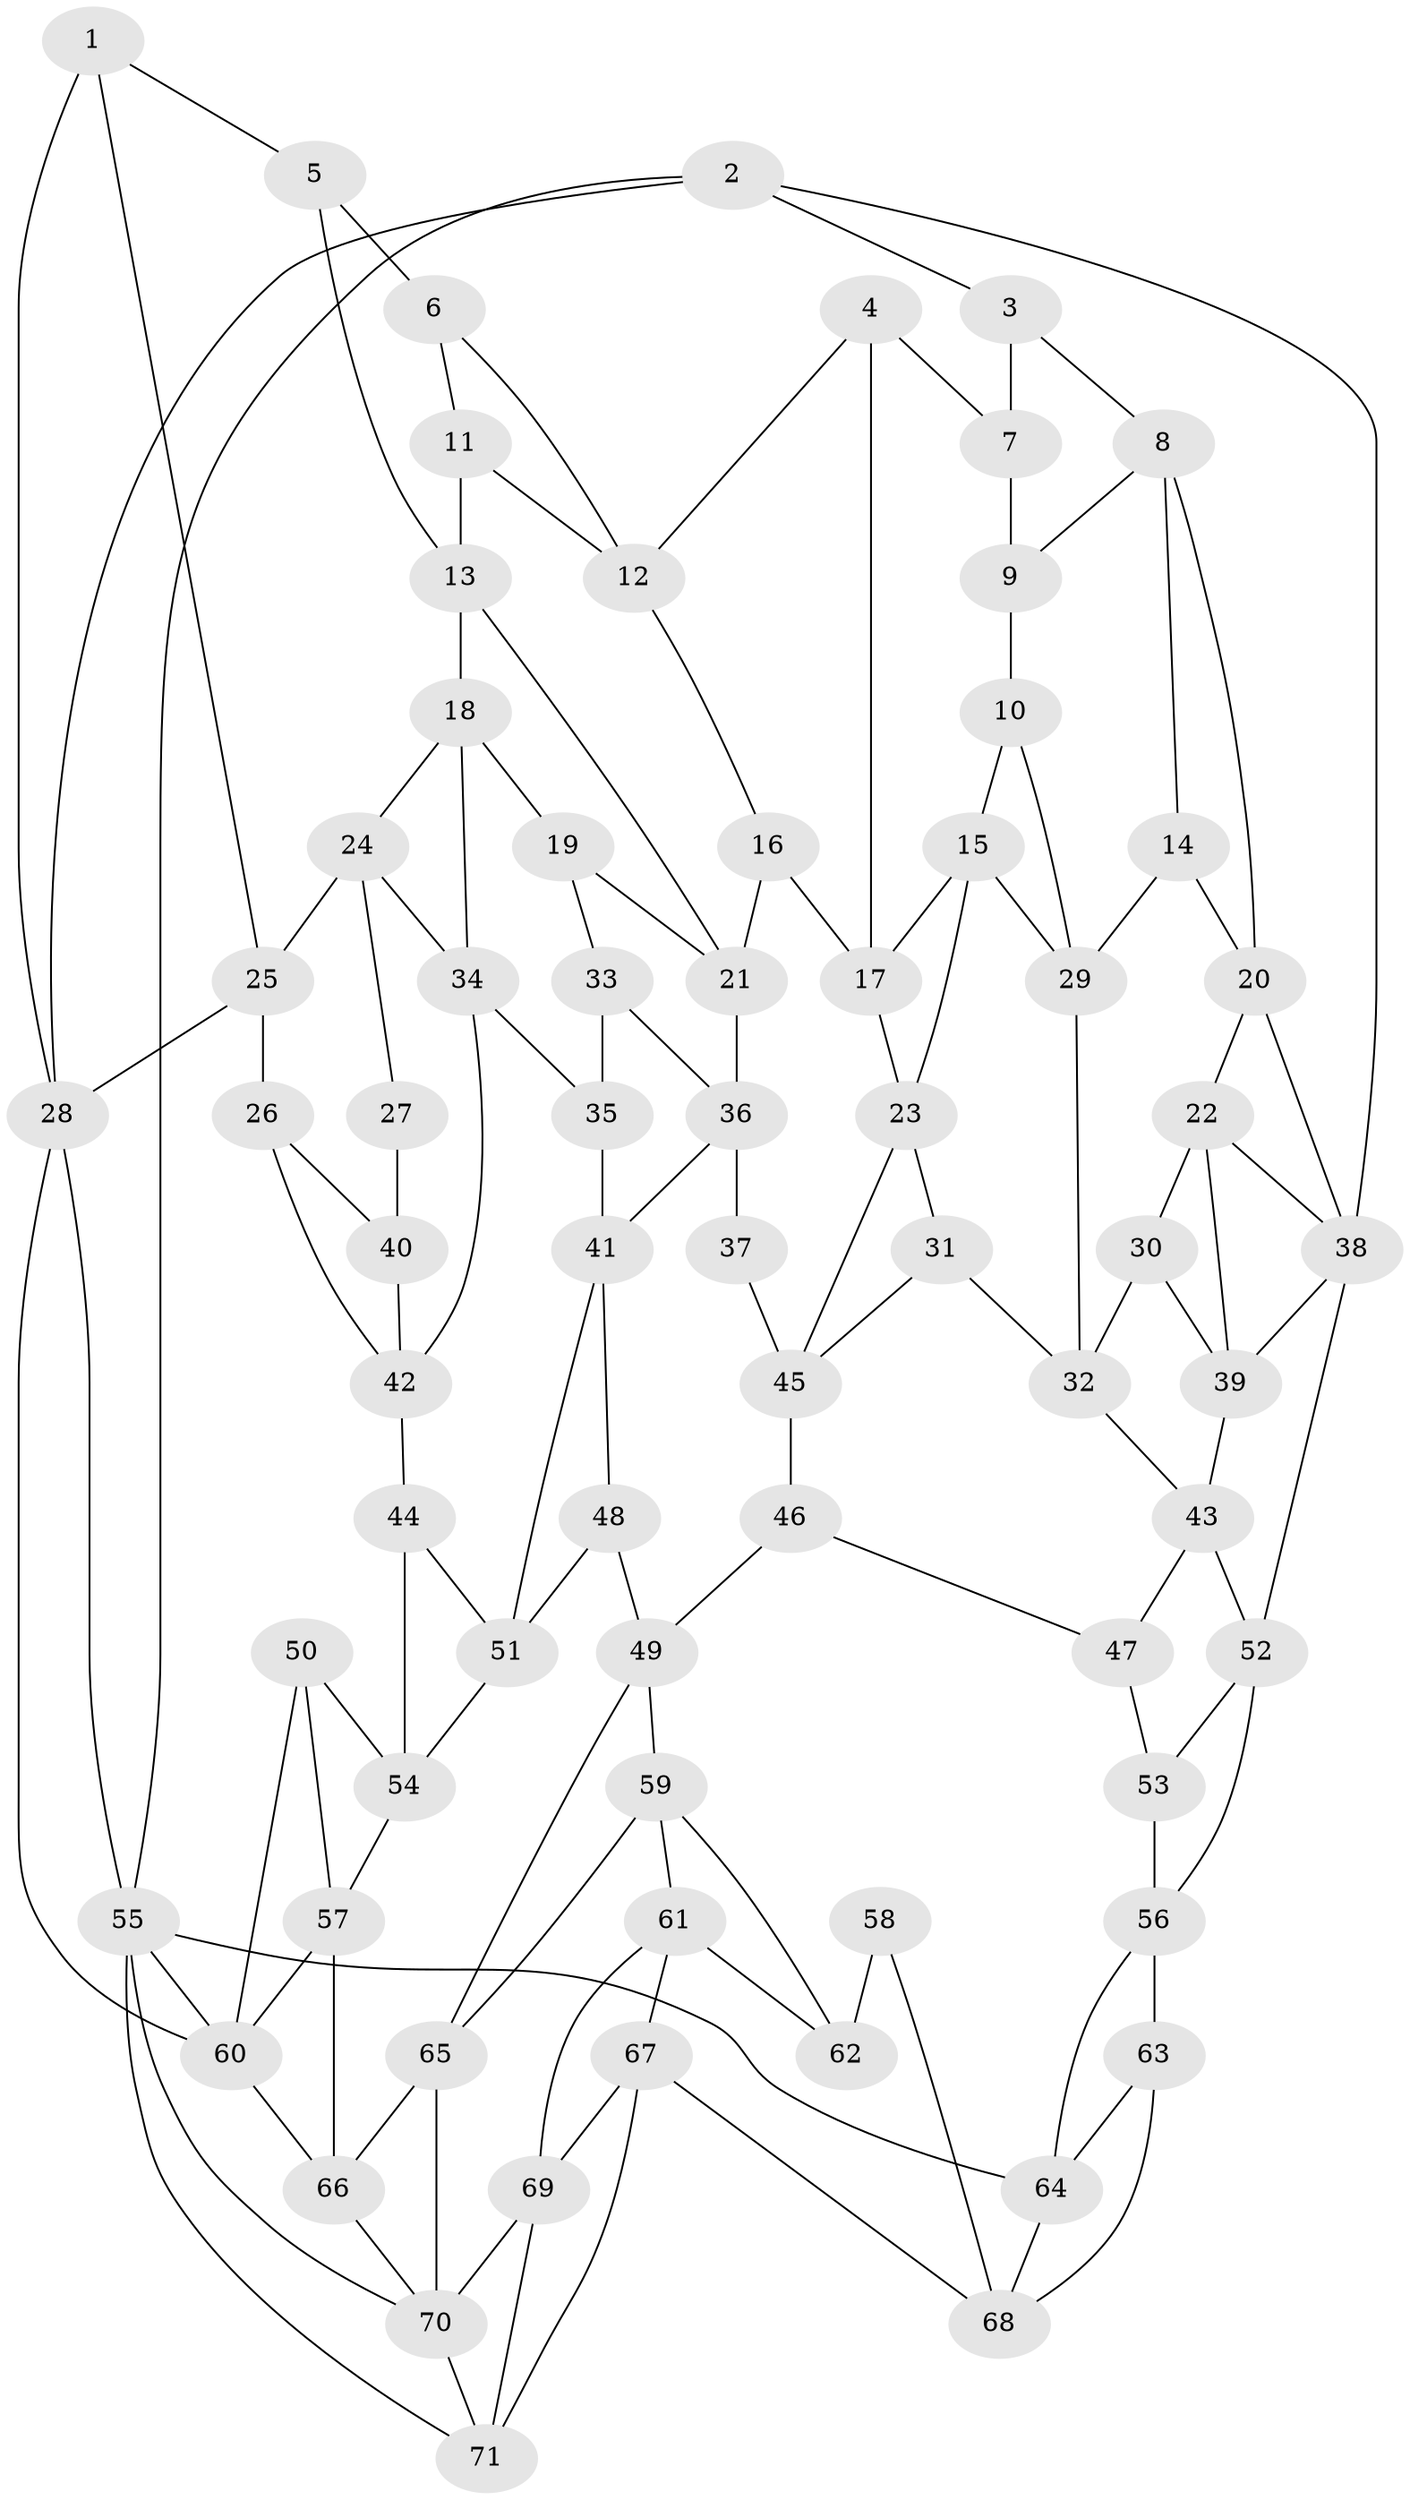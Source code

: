 // original degree distribution, {3: 0.014084507042253521, 4: 0.23943661971830985, 5: 0.5211267605633803, 6: 0.22535211267605634}
// Generated by graph-tools (version 1.1) at 2025/03/03/09/25 03:03:21]
// undirected, 71 vertices, 129 edges
graph export_dot {
graph [start="1"]
  node [color=gray90,style=filled];
  1;
  2;
  3;
  4;
  5;
  6;
  7;
  8;
  9;
  10;
  11;
  12;
  13;
  14;
  15;
  16;
  17;
  18;
  19;
  20;
  21;
  22;
  23;
  24;
  25;
  26;
  27;
  28;
  29;
  30;
  31;
  32;
  33;
  34;
  35;
  36;
  37;
  38;
  39;
  40;
  41;
  42;
  43;
  44;
  45;
  46;
  47;
  48;
  49;
  50;
  51;
  52;
  53;
  54;
  55;
  56;
  57;
  58;
  59;
  60;
  61;
  62;
  63;
  64;
  65;
  66;
  67;
  68;
  69;
  70;
  71;
  1 -- 5 [weight=1.0];
  1 -- 25 [weight=1.0];
  1 -- 28 [weight=1.0];
  2 -- 3 [weight=1.0];
  2 -- 28 [weight=1.0];
  2 -- 38 [weight=1.0];
  2 -- 55 [weight=1.0];
  3 -- 7 [weight=2.0];
  3 -- 8 [weight=1.0];
  4 -- 7 [weight=1.0];
  4 -- 12 [weight=1.0];
  4 -- 17 [weight=1.0];
  5 -- 6 [weight=2.0];
  5 -- 13 [weight=1.0];
  6 -- 11 [weight=1.0];
  6 -- 12 [weight=1.0];
  7 -- 9 [weight=2.0];
  8 -- 9 [weight=1.0];
  8 -- 14 [weight=1.0];
  8 -- 20 [weight=1.0];
  9 -- 10 [weight=1.0];
  10 -- 15 [weight=1.0];
  10 -- 29 [weight=1.0];
  11 -- 12 [weight=1.0];
  11 -- 13 [weight=1.0];
  12 -- 16 [weight=1.0];
  13 -- 18 [weight=1.0];
  13 -- 21 [weight=1.0];
  14 -- 20 [weight=1.0];
  14 -- 29 [weight=1.0];
  15 -- 17 [weight=1.0];
  15 -- 23 [weight=1.0];
  15 -- 29 [weight=1.0];
  16 -- 17 [weight=1.0];
  16 -- 21 [weight=1.0];
  17 -- 23 [weight=1.0];
  18 -- 19 [weight=1.0];
  18 -- 24 [weight=1.0];
  18 -- 34 [weight=1.0];
  19 -- 21 [weight=1.0];
  19 -- 33 [weight=1.0];
  20 -- 22 [weight=1.0];
  20 -- 38 [weight=1.0];
  21 -- 36 [weight=1.0];
  22 -- 30 [weight=1.0];
  22 -- 38 [weight=1.0];
  22 -- 39 [weight=1.0];
  23 -- 31 [weight=1.0];
  23 -- 45 [weight=1.0];
  24 -- 25 [weight=1.0];
  24 -- 27 [weight=1.0];
  24 -- 34 [weight=1.0];
  25 -- 26 [weight=1.0];
  25 -- 28 [weight=1.0];
  26 -- 40 [weight=1.0];
  26 -- 42 [weight=1.0];
  27 -- 40 [weight=2.0];
  28 -- 55 [weight=1.0];
  28 -- 60 [weight=1.0];
  29 -- 32 [weight=1.0];
  30 -- 32 [weight=1.0];
  30 -- 39 [weight=1.0];
  31 -- 32 [weight=1.0];
  31 -- 45 [weight=1.0];
  32 -- 43 [weight=1.0];
  33 -- 35 [weight=2.0];
  33 -- 36 [weight=1.0];
  34 -- 35 [weight=1.0];
  34 -- 42 [weight=1.0];
  35 -- 41 [weight=1.0];
  36 -- 37 [weight=1.0];
  36 -- 41 [weight=1.0];
  37 -- 45 [weight=2.0];
  38 -- 39 [weight=1.0];
  38 -- 52 [weight=1.0];
  39 -- 43 [weight=1.0];
  40 -- 42 [weight=1.0];
  41 -- 48 [weight=1.0];
  41 -- 51 [weight=1.0];
  42 -- 44 [weight=1.0];
  43 -- 47 [weight=1.0];
  43 -- 52 [weight=1.0];
  44 -- 51 [weight=1.0];
  44 -- 54 [weight=1.0];
  45 -- 46 [weight=2.0];
  46 -- 47 [weight=1.0];
  46 -- 49 [weight=1.0];
  47 -- 53 [weight=1.0];
  48 -- 49 [weight=1.0];
  48 -- 51 [weight=1.0];
  49 -- 59 [weight=1.0];
  49 -- 65 [weight=1.0];
  50 -- 54 [weight=1.0];
  50 -- 57 [weight=1.0];
  50 -- 60 [weight=1.0];
  51 -- 54 [weight=1.0];
  52 -- 53 [weight=1.0];
  52 -- 56 [weight=1.0];
  53 -- 56 [weight=2.0];
  54 -- 57 [weight=1.0];
  55 -- 60 [weight=1.0];
  55 -- 64 [weight=1.0];
  55 -- 70 [weight=1.0];
  55 -- 71 [weight=1.0];
  56 -- 63 [weight=2.0];
  56 -- 64 [weight=1.0];
  57 -- 60 [weight=1.0];
  57 -- 66 [weight=1.0];
  58 -- 62 [weight=2.0];
  58 -- 68 [weight=1.0];
  59 -- 61 [weight=1.0];
  59 -- 62 [weight=1.0];
  59 -- 65 [weight=1.0];
  60 -- 66 [weight=1.0];
  61 -- 62 [weight=1.0];
  61 -- 67 [weight=1.0];
  61 -- 69 [weight=1.0];
  63 -- 64 [weight=1.0];
  63 -- 68 [weight=1.0];
  64 -- 68 [weight=1.0];
  65 -- 66 [weight=1.0];
  65 -- 70 [weight=1.0];
  66 -- 70 [weight=1.0];
  67 -- 68 [weight=1.0];
  67 -- 69 [weight=1.0];
  67 -- 71 [weight=1.0];
  69 -- 70 [weight=1.0];
  69 -- 71 [weight=1.0];
  70 -- 71 [weight=1.0];
}
